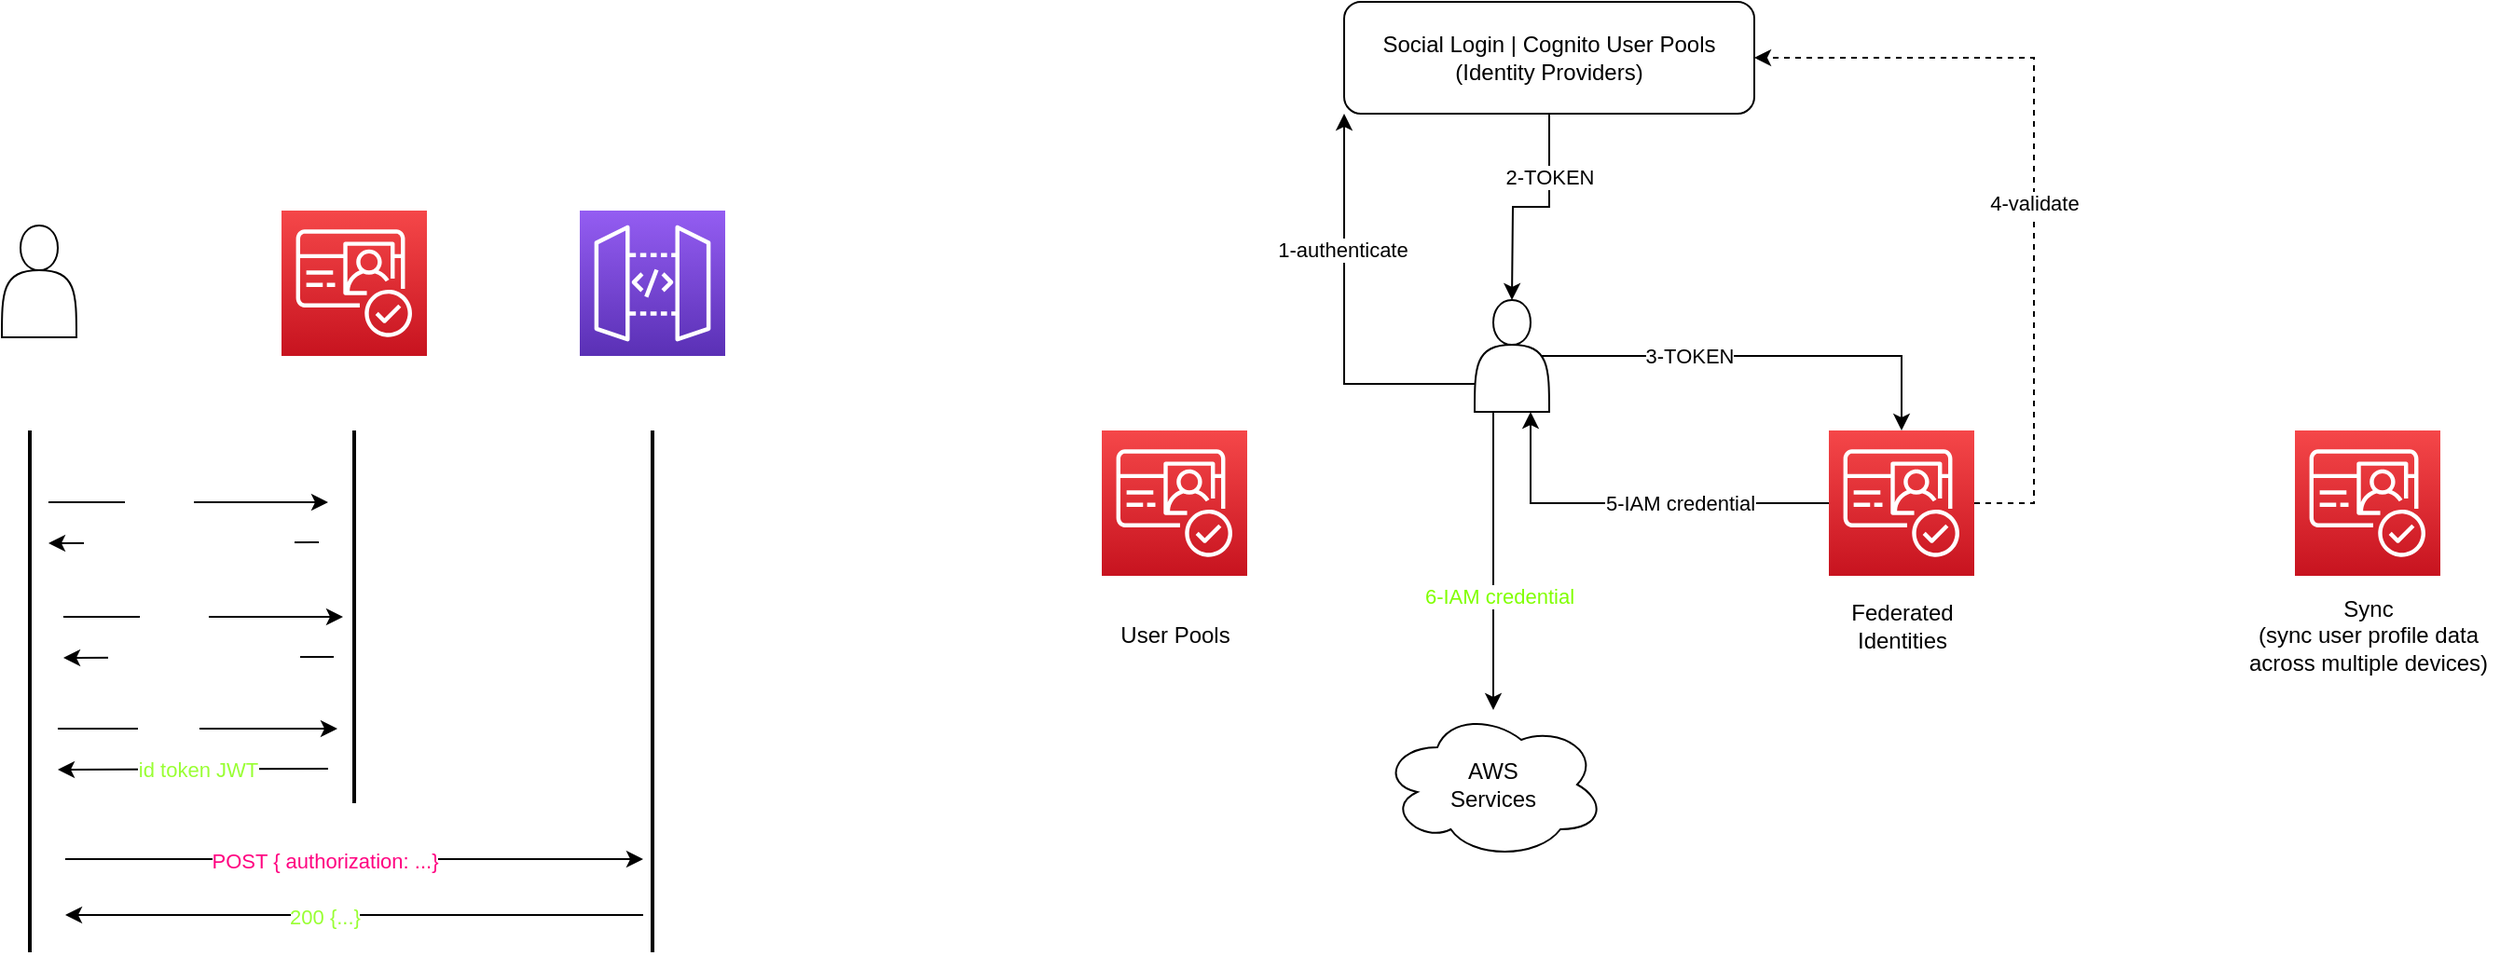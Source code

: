 <mxfile version="13.1.3">
    <diagram id="6hGFLwfOUW9BJ-s0fimq" name="Page-1">
        <mxGraphModel dx="1982" dy="1694" grid="1" gridSize="10" guides="1" tooltips="1" connect="1" arrows="1" fold="1" page="1" pageScale="1" pageWidth="827" pageHeight="1169" math="0" shadow="0">
            <root>
                <mxCell id="0"/>
                <mxCell id="1" parent="0"/>
                <mxCell id="2" value="" style="outlineConnect=0;fontColor=#232F3E;gradientColor=#F54749;gradientDirection=north;fillColor=#C7131F;strokeColor=#ffffff;dashed=0;verticalLabelPosition=bottom;verticalAlign=top;align=center;html=1;fontSize=12;fontStyle=0;aspect=fixed;shape=mxgraph.aws4.resourceIcon;resIcon=mxgraph.aws4.cognito;" vertex="1" parent="1">
                    <mxGeometry x="40" y="40" width="78" height="78" as="geometry"/>
                </mxCell>
                <mxCell id="3" value="User Pools" style="text;html=1;align=center;verticalAlign=middle;resizable=0;points=[];autosize=1;" vertex="1" parent="1">
                    <mxGeometry x="44" y="140" width="70" height="20" as="geometry"/>
                </mxCell>
                <mxCell id="21" style="edgeStyle=orthogonalEdgeStyle;rounded=0;orthogonalLoop=1;jettySize=auto;html=1;entryX=1;entryY=0.5;entryDx=0;entryDy=0;dashed=1;" edge="1" parent="1" source="4" target="8">
                    <mxGeometry relative="1" as="geometry">
                        <Array as="points">
                            <mxPoint x="540" y="79"/>
                            <mxPoint x="540" y="-160"/>
                        </Array>
                    </mxGeometry>
                </mxCell>
                <mxCell id="22" value="4-validate" style="edgeLabel;html=1;align=center;verticalAlign=middle;resizable=0;points=[];" vertex="1" connectable="0" parent="21">
                    <mxGeometry x="-0.083" relative="1" as="geometry">
                        <mxPoint as="offset"/>
                    </mxGeometry>
                </mxCell>
                <mxCell id="23" style="edgeStyle=orthogonalEdgeStyle;rounded=0;orthogonalLoop=1;jettySize=auto;html=1;entryX=0.75;entryY=1;entryDx=0;entryDy=0;" edge="1" parent="1" source="4" target="9">
                    <mxGeometry relative="1" as="geometry"/>
                </mxCell>
                <mxCell id="24" value="5-IAM credential" style="edgeLabel;html=1;align=center;verticalAlign=middle;resizable=0;points=[];" vertex="1" connectable="0" parent="23">
                    <mxGeometry x="0.101" y="1" relative="1" as="geometry">
                        <mxPoint x="35" y="-1" as="offset"/>
                    </mxGeometry>
                </mxCell>
                <mxCell id="4" value="" style="outlineConnect=0;fontColor=#232F3E;gradientColor=#F54749;gradientDirection=north;fillColor=#C7131F;strokeColor=#ffffff;dashed=0;verticalLabelPosition=bottom;verticalAlign=top;align=center;html=1;fontSize=12;fontStyle=0;aspect=fixed;shape=mxgraph.aws4.resourceIcon;resIcon=mxgraph.aws4.cognito;" vertex="1" parent="1">
                    <mxGeometry x="430" y="40" width="78" height="78" as="geometry"/>
                </mxCell>
                <mxCell id="5" value="Federated&lt;br&gt;Identities" style="text;html=1;align=center;verticalAlign=middle;resizable=0;points=[];autosize=1;" vertex="1" parent="1">
                    <mxGeometry x="434" y="130" width="70" height="30" as="geometry"/>
                </mxCell>
                <mxCell id="6" value="" style="outlineConnect=0;fontColor=#232F3E;gradientColor=#F54749;gradientDirection=north;fillColor=#C7131F;strokeColor=#ffffff;dashed=0;verticalLabelPosition=bottom;verticalAlign=top;align=center;html=1;fontSize=12;fontStyle=0;aspect=fixed;shape=mxgraph.aws4.resourceIcon;resIcon=mxgraph.aws4.cognito;" vertex="1" parent="1">
                    <mxGeometry x="680" y="40" width="78" height="78" as="geometry"/>
                </mxCell>
                <mxCell id="7" value="Sync&lt;br&gt;(sync user profile data&lt;br&gt;across multiple devices)" style="text;html=1;align=center;verticalAlign=middle;resizable=0;points=[];autosize=1;" vertex="1" parent="1">
                    <mxGeometry x="649" y="125" width="140" height="50" as="geometry"/>
                </mxCell>
                <mxCell id="14" style="edgeStyle=orthogonalEdgeStyle;rounded=0;orthogonalLoop=1;jettySize=auto;html=1;exitX=0.5;exitY=1;exitDx=0;exitDy=0;" edge="1" parent="1" source="8">
                    <mxGeometry relative="1" as="geometry">
                        <mxPoint x="260" y="-30" as="targetPoint"/>
                    </mxGeometry>
                </mxCell>
                <mxCell id="18" value="2-TOKEN" style="edgeLabel;html=1;align=center;verticalAlign=middle;resizable=0;points=[];" vertex="1" connectable="0" parent="14">
                    <mxGeometry x="-0.433" relative="1" as="geometry">
                        <mxPoint as="offset"/>
                    </mxGeometry>
                </mxCell>
                <mxCell id="8" value="Social Login | Cognito User Pools&lt;br&gt;(Identity Providers)" style="rounded=1;whiteSpace=wrap;html=1;" vertex="1" parent="1">
                    <mxGeometry x="170" y="-190" width="220" height="60" as="geometry"/>
                </mxCell>
                <mxCell id="16" style="edgeStyle=orthogonalEdgeStyle;rounded=0;orthogonalLoop=1;jettySize=auto;html=1;exitX=0;exitY=0.75;exitDx=0;exitDy=0;entryX=0;entryY=1;entryDx=0;entryDy=0;" edge="1" parent="1" source="9" target="8">
                    <mxGeometry relative="1" as="geometry">
                        <Array as="points">
                            <mxPoint x="170" y="15"/>
                        </Array>
                    </mxGeometry>
                </mxCell>
                <mxCell id="17" value="1-authenticate" style="edgeLabel;html=1;align=center;verticalAlign=middle;resizable=0;points=[];" vertex="1" connectable="0" parent="16">
                    <mxGeometry x="0.321" y="1" relative="1" as="geometry">
                        <mxPoint as="offset"/>
                    </mxGeometry>
                </mxCell>
                <mxCell id="19" style="edgeStyle=orthogonalEdgeStyle;rounded=0;orthogonalLoop=1;jettySize=auto;html=1;exitX=0.9;exitY=0.5;exitDx=0;exitDy=0;exitPerimeter=0;" edge="1" parent="1" source="9" target="4">
                    <mxGeometry relative="1" as="geometry"/>
                </mxCell>
                <mxCell id="20" value="3-TOKEN" style="edgeLabel;html=1;align=center;verticalAlign=middle;resizable=0;points=[];" vertex="1" connectable="0" parent="19">
                    <mxGeometry x="-0.322" relative="1" as="geometry">
                        <mxPoint as="offset"/>
                    </mxGeometry>
                </mxCell>
                <mxCell id="28" style="edgeStyle=orthogonalEdgeStyle;rounded=0;orthogonalLoop=1;jettySize=auto;html=1;exitX=0.25;exitY=1;exitDx=0;exitDy=0;" edge="1" parent="1" source="9" target="27">
                    <mxGeometry relative="1" as="geometry"/>
                </mxCell>
                <mxCell id="29" value="6-IAM credential" style="edgeLabel;html=1;align=center;verticalAlign=middle;resizable=0;points=[];fontColor=#80FF00;" vertex="1" connectable="0" parent="28">
                    <mxGeometry x="0.237" y="3" relative="1" as="geometry">
                        <mxPoint as="offset"/>
                    </mxGeometry>
                </mxCell>
                <mxCell id="9" value="" style="shape=actor;whiteSpace=wrap;html=1;" vertex="1" parent="1">
                    <mxGeometry x="240" y="-30" width="40" height="60" as="geometry"/>
                </mxCell>
                <mxCell id="27" value="AWS&lt;br&gt;Services" style="ellipse;shape=cloud;whiteSpace=wrap;html=1;" vertex="1" parent="1">
                    <mxGeometry x="190" y="190" width="120" height="80" as="geometry"/>
                </mxCell>
                <mxCell id="30" value="" style="shape=actor;whiteSpace=wrap;html=1;fontColor=#80FF00;" vertex="1" parent="1">
                    <mxGeometry x="-550" y="-70" width="40" height="60" as="geometry"/>
                </mxCell>
                <mxCell id="31" value="" style="outlineConnect=0;fontColor=#232F3E;gradientColor=#F54749;gradientDirection=north;fillColor=#C7131F;strokeColor=#ffffff;dashed=0;verticalLabelPosition=bottom;verticalAlign=top;align=center;html=1;fontSize=12;fontStyle=0;aspect=fixed;shape=mxgraph.aws4.resourceIcon;resIcon=mxgraph.aws4.cognito;" vertex="1" parent="1">
                    <mxGeometry x="-400" y="-78" width="78" height="78" as="geometry"/>
                </mxCell>
                <mxCell id="32" value="" style="outlineConnect=0;fontColor=#232F3E;gradientColor=#945DF2;gradientDirection=north;fillColor=#5A30B5;strokeColor=#ffffff;dashed=0;verticalLabelPosition=bottom;verticalAlign=top;align=center;html=1;fontSize=12;fontStyle=0;aspect=fixed;shape=mxgraph.aws4.resourceIcon;resIcon=mxgraph.aws4.api_gateway;" vertex="1" parent="1">
                    <mxGeometry x="-240" y="-78" width="78" height="78" as="geometry"/>
                </mxCell>
                <mxCell id="33" value="" style="line;strokeWidth=2;direction=south;html=1;fontColor=#80FF00;" vertex="1" parent="1">
                    <mxGeometry x="-540" y="40" width="10" height="280" as="geometry"/>
                </mxCell>
                <mxCell id="39" value="" style="line;strokeWidth=2;direction=south;html=1;fontColor=#80FF00;" vertex="1" parent="1">
                    <mxGeometry x="-366" y="40" width="10" height="200" as="geometry"/>
                </mxCell>
                <mxCell id="40" value="" style="line;strokeWidth=2;direction=south;html=1;fontColor=#80FF00;" vertex="1" parent="1">
                    <mxGeometry x="-206" y="40" width="10" height="280" as="geometry"/>
                </mxCell>
                <mxCell id="45" value="" style="endArrow=classic;html=1;fontColor=#80FF00;" edge="1" parent="1">
                    <mxGeometry width="50" height="50" relative="1" as="geometry">
                        <mxPoint x="-525" y="78.5" as="sourcePoint"/>
                        <mxPoint x="-375" y="78.5" as="targetPoint"/>
                    </mxGeometry>
                </mxCell>
                <mxCell id="47" value="register" style="edgeLabel;html=1;align=center;verticalAlign=middle;resizable=0;points=[];fontColor=#FFFFFF;" vertex="1" connectable="0" parent="45">
                    <mxGeometry x="-0.213" y="3" relative="1" as="geometry">
                        <mxPoint y="1" as="offset"/>
                    </mxGeometry>
                </mxCell>
                <mxCell id="46" value="" style="endArrow=classic;html=1;fontColor=#80FF00;" edge="1" parent="1">
                    <mxGeometry width="50" height="50" relative="1" as="geometry">
                        <mxPoint x="-380" y="100" as="sourcePoint"/>
                        <mxPoint x="-525" y="100.5" as="targetPoint"/>
                    </mxGeometry>
                </mxCell>
                <mxCell id="48" value="verification (email/sms)" style="edgeLabel;html=1;align=center;verticalAlign=middle;resizable=0;points=[];fontColor=#FFFFFF;" vertex="1" connectable="0" parent="46">
                    <mxGeometry x="0.255" relative="1" as="geometry">
                        <mxPoint x="21" as="offset"/>
                    </mxGeometry>
                </mxCell>
                <mxCell id="49" value="" style="endArrow=classic;html=1;fontColor=#80FF00;" edge="1" parent="1">
                    <mxGeometry width="50" height="50" relative="1" as="geometry">
                        <mxPoint x="-517" y="140" as="sourcePoint"/>
                        <mxPoint x="-367" y="140" as="targetPoint"/>
                    </mxGeometry>
                </mxCell>
                <mxCell id="50" value="confirm" style="edgeLabel;html=1;align=center;verticalAlign=middle;resizable=0;points=[];fontColor=#FFFFFF;" vertex="1" connectable="0" parent="49">
                    <mxGeometry x="-0.213" y="3" relative="1" as="geometry">
                        <mxPoint y="1" as="offset"/>
                    </mxGeometry>
                </mxCell>
                <mxCell id="51" value="" style="endArrow=classic;html=1;fontColor=#80FF00;" edge="1" parent="1">
                    <mxGeometry width="50" height="50" relative="1" as="geometry">
                        <mxPoint x="-372" y="161.5" as="sourcePoint"/>
                        <mxPoint x="-517" y="162" as="targetPoint"/>
                    </mxGeometry>
                </mxCell>
                <mxCell id="52" value="registration complete" style="edgeLabel;html=1;align=center;verticalAlign=middle;resizable=0;points=[];fontColor=#FFFFFF;" vertex="1" connectable="0" parent="51">
                    <mxGeometry x="0.255" relative="1" as="geometry">
                        <mxPoint x="21" as="offset"/>
                    </mxGeometry>
                </mxCell>
                <mxCell id="53" value="" style="endArrow=classic;html=1;fontColor=#80FF00;" edge="1" parent="1">
                    <mxGeometry width="50" height="50" relative="1" as="geometry">
                        <mxPoint x="-520" y="200" as="sourcePoint"/>
                        <mxPoint x="-370" y="200" as="targetPoint"/>
                    </mxGeometry>
                </mxCell>
                <mxCell id="54" value="sign-in" style="edgeLabel;html=1;align=center;verticalAlign=middle;resizable=0;points=[];fontColor=#FFFFFF;" vertex="1" connectable="0" parent="53">
                    <mxGeometry x="-0.213" y="3" relative="1" as="geometry">
                        <mxPoint y="1" as="offset"/>
                    </mxGeometry>
                </mxCell>
                <mxCell id="55" value="" style="endArrow=classic;html=1;fontColor=#80FF00;" edge="1" parent="1">
                    <mxGeometry width="50" height="50" relative="1" as="geometry">
                        <mxPoint x="-375" y="221.5" as="sourcePoint"/>
                        <mxPoint x="-520" y="222" as="targetPoint"/>
                    </mxGeometry>
                </mxCell>
                <mxCell id="56" value="id token JWT" style="edgeLabel;html=1;align=center;verticalAlign=middle;resizable=0;points=[];fontColor=#99FF33;" vertex="1" connectable="0" parent="55">
                    <mxGeometry x="0.255" relative="1" as="geometry">
                        <mxPoint x="21" as="offset"/>
                    </mxGeometry>
                </mxCell>
                <mxCell id="57" value="" style="endArrow=classic;html=1;fontColor=#99FF33;" edge="1" parent="1">
                    <mxGeometry width="50" height="50" relative="1" as="geometry">
                        <mxPoint x="-516" y="270" as="sourcePoint"/>
                        <mxPoint x="-206" y="270" as="targetPoint"/>
                    </mxGeometry>
                </mxCell>
                <mxCell id="58" value="POST { authorization: ...}" style="edgeLabel;html=1;align=center;verticalAlign=middle;resizable=0;points=[];fontColor=#FF0080;" vertex="1" connectable="0" parent="57">
                    <mxGeometry x="-0.103" y="-1" relative="1" as="geometry">
                        <mxPoint as="offset"/>
                    </mxGeometry>
                </mxCell>
                <mxCell id="59" value="" style="endArrow=none;html=1;fontColor=#99FF33;endFill=0;startArrow=classic;startFill=1;" edge="1" parent="1">
                    <mxGeometry width="50" height="50" relative="1" as="geometry">
                        <mxPoint x="-516" y="300" as="sourcePoint"/>
                        <mxPoint x="-206" y="300" as="targetPoint"/>
                    </mxGeometry>
                </mxCell>
                <mxCell id="60" value="200 {...}" style="edgeLabel;html=1;align=center;verticalAlign=middle;resizable=0;points=[];fontColor=#99FF33;" vertex="1" connectable="0" parent="59">
                    <mxGeometry x="-0.103" y="-1" relative="1" as="geometry">
                        <mxPoint as="offset"/>
                    </mxGeometry>
                </mxCell>
            </root>
        </mxGraphModel>
    </diagram>
</mxfile>